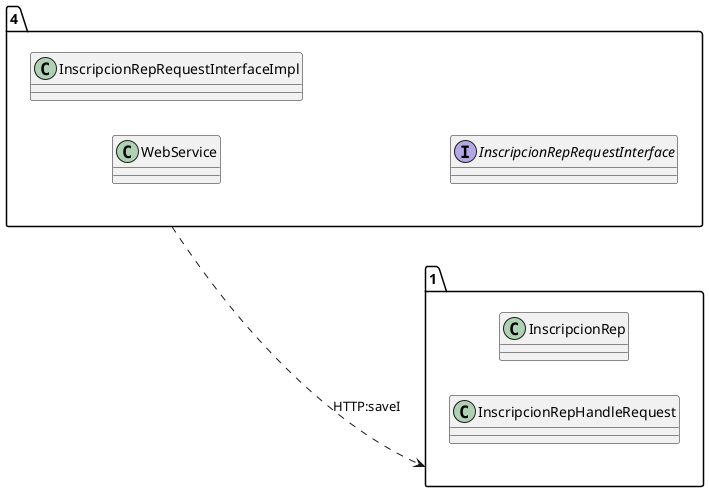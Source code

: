 @startuml 
allow_mixing
left to right direction
package "4"{
class WebService
class InscripcionRepRequestInterfaceImpl
interface InscripcionRepRequestInterface

}
package "1"{
class InscripcionRep
class InscripcionRepHandleRequest

}
"4" ..> "1":HTTP:saveI
@enduml